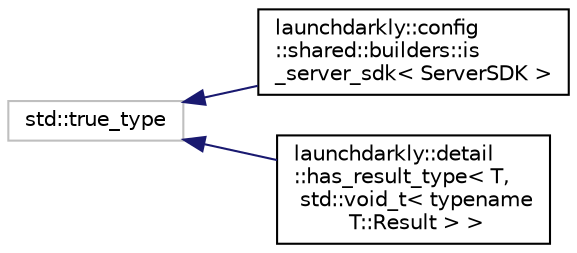 digraph "Graphical Class Hierarchy"
{
 // LATEX_PDF_SIZE
  edge [fontname="Helvetica",fontsize="10",labelfontname="Helvetica",labelfontsize="10"];
  node [fontname="Helvetica",fontsize="10",shape=record];
  rankdir="LR";
  Node153 [label="std::true_type",height=0.2,width=0.4,color="grey75", fillcolor="white", style="filled",tooltip=" "];
  Node153 -> Node0 [dir="back",color="midnightblue",fontsize="10",style="solid",fontname="Helvetica"];
  Node0 [label="launchdarkly::config\l::shared::builders::is\l_server_sdk\< ServerSDK \>",height=0.2,width=0.4,color="black", fillcolor="white", style="filled",URL="$structlaunchdarkly_1_1config_1_1shared_1_1builders_1_1is__server__sdk_3_01ServerSDK_01_4.html",tooltip=" "];
  Node153 -> Node155 [dir="back",color="midnightblue",fontsize="10",style="solid",fontname="Helvetica"];
  Node155 [label="launchdarkly::detail\l::has_result_type\< T,\l std::void_t\< typename\l T::Result \> \>",height=0.2,width=0.4,color="black", fillcolor="white", style="filled",URL="$structlaunchdarkly_1_1detail_1_1has__result__type_3_01T_00_01std_1_1void__t_3_01typename_01T_1_1Result_01_4_01_4.html",tooltip=" "];
}
